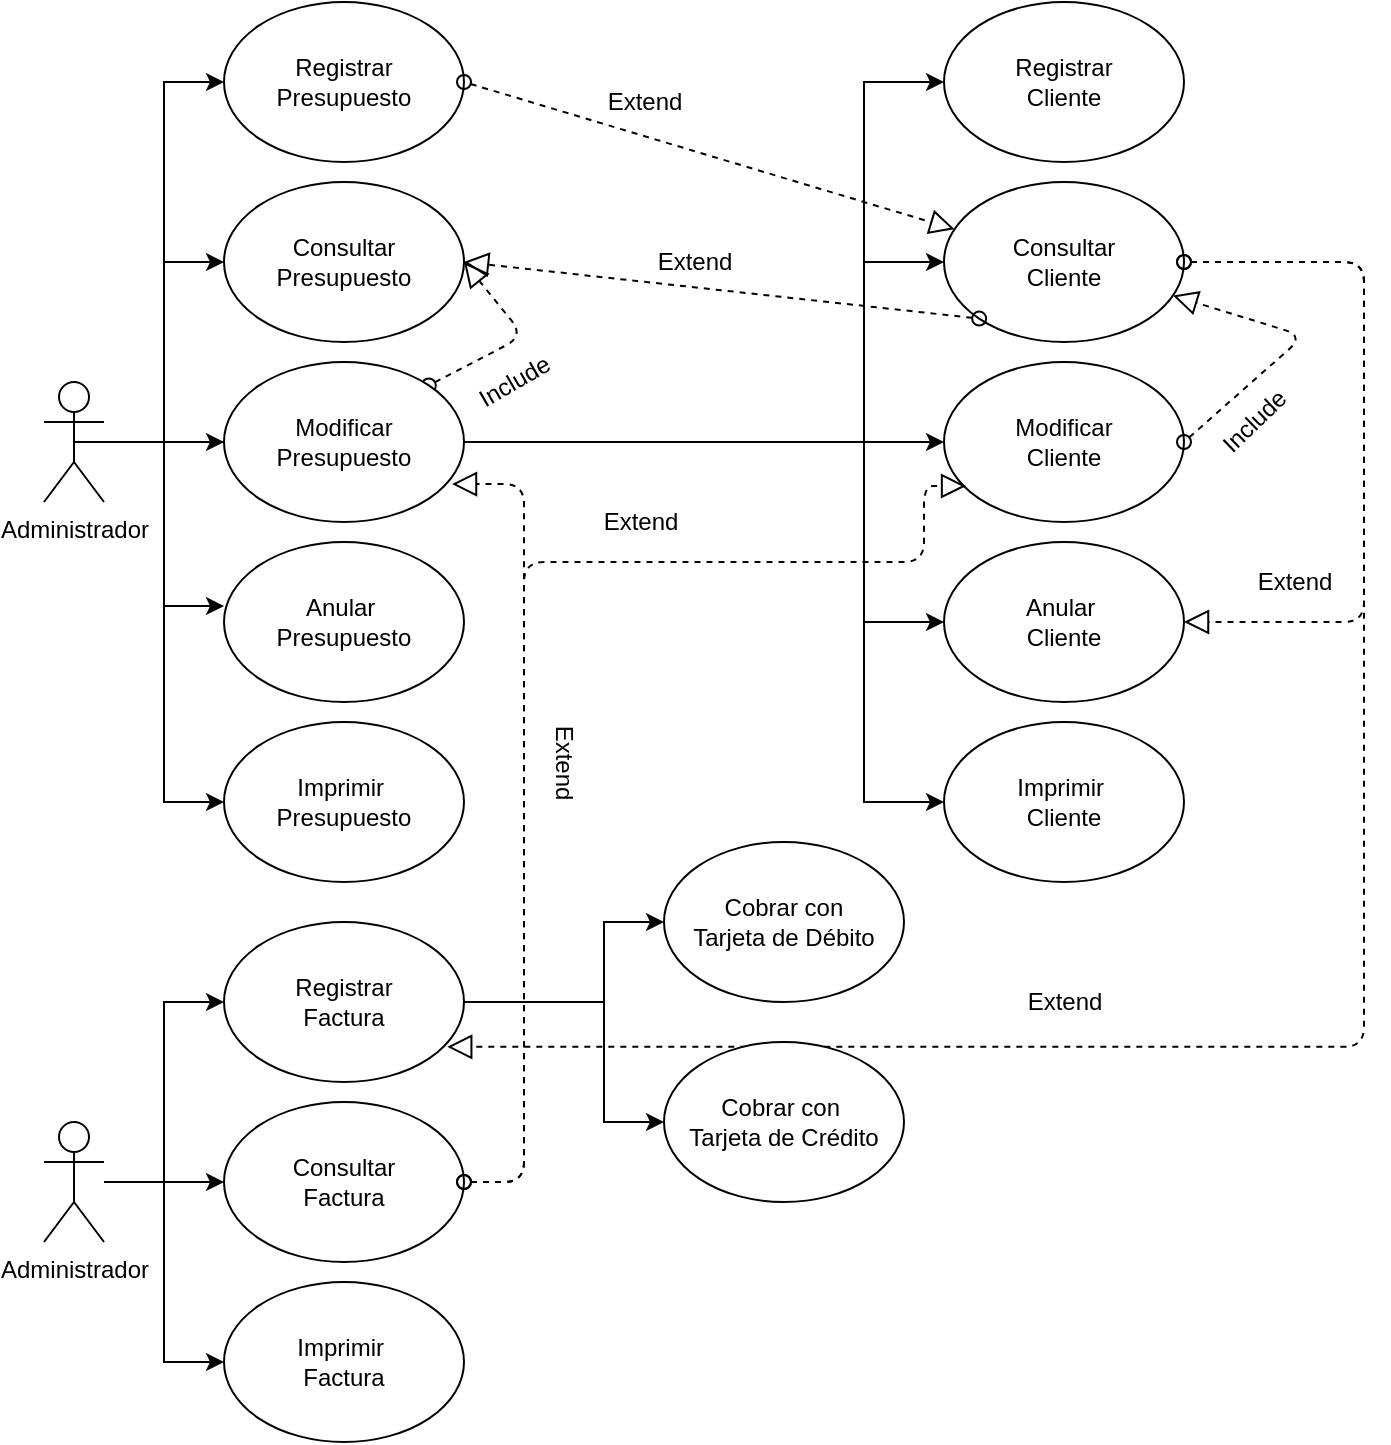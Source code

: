 <mxfile version="13.6.10" type="device"><diagram id="CleqsBuxqxsPWWI6JwK8" name="Page-1"><mxGraphModel dx="1314" dy="1728" grid="1" gridSize="10" guides="1" tooltips="1" connect="1" arrows="1" fold="1" page="1" pageScale="1" pageWidth="827" pageHeight="1169" math="0" shadow="0"><root><mxCell id="0"/><mxCell id="1" parent="0"/><mxCell id="gRuEz6iCI8__n__WWxck-1" value="Registrar&lt;br&gt;Presupuesto" style="ellipse;whiteSpace=wrap;html=1;" vertex="1" parent="1"><mxGeometry x="180" y="-1160" width="120" height="80" as="geometry"/></mxCell><mxCell id="gRuEz6iCI8__n__WWxck-2" value="Consultar &lt;br&gt;Presupuesto" style="ellipse;whiteSpace=wrap;html=1;" vertex="1" parent="1"><mxGeometry x="180" y="-1070" width="120" height="80" as="geometry"/></mxCell><mxCell id="gRuEz6iCI8__n__WWxck-3" value="Imprimir&amp;nbsp;&lt;br&gt;Presupuesto" style="ellipse;whiteSpace=wrap;html=1;" vertex="1" parent="1"><mxGeometry x="180" y="-800" width="120" height="80" as="geometry"/></mxCell><mxCell id="gRuEz6iCI8__n__WWxck-5" value="Anular&amp;nbsp;&lt;br&gt;Presupuesto" style="ellipse;whiteSpace=wrap;html=1;" vertex="1" parent="1"><mxGeometry x="180" y="-890" width="120" height="80" as="geometry"/></mxCell><mxCell id="gRuEz6iCI8__n__WWxck-6" value="Registrar&lt;br&gt;Cliente" style="ellipse;whiteSpace=wrap;html=1;" vertex="1" parent="1"><mxGeometry x="540" y="-1160" width="120" height="80" as="geometry"/></mxCell><mxCell id="gRuEz6iCI8__n__WWxck-7" value="Consultar &lt;br&gt;Cliente" style="ellipse;whiteSpace=wrap;html=1;" vertex="1" parent="1"><mxGeometry x="540" y="-1070" width="120" height="80" as="geometry"/></mxCell><mxCell id="gRuEz6iCI8__n__WWxck-8" value="Imprimir&amp;nbsp;&lt;br&gt;Cliente" style="ellipse;whiteSpace=wrap;html=1;" vertex="1" parent="1"><mxGeometry x="540" y="-800" width="120" height="80" as="geometry"/></mxCell><mxCell id="gRuEz6iCI8__n__WWxck-9" value="Modificar&lt;br&gt;Cliente" style="ellipse;whiteSpace=wrap;html=1;" vertex="1" parent="1"><mxGeometry x="540" y="-980" width="120" height="80" as="geometry"/></mxCell><mxCell id="gRuEz6iCI8__n__WWxck-10" value="Anular&amp;nbsp;&lt;br&gt;Cliente" style="ellipse;whiteSpace=wrap;html=1;" vertex="1" parent="1"><mxGeometry x="540" y="-890" width="120" height="80" as="geometry"/></mxCell><mxCell id="gRuEz6iCI8__n__WWxck-35" value="" style="edgeStyle=orthogonalEdgeStyle;rounded=0;orthogonalLoop=1;jettySize=auto;html=1;exitX=1;exitY=0.5;exitDx=0;exitDy=0;" edge="1" parent="1" source="gRuEz6iCI8__n__WWxck-15" target="gRuEz6iCI8__n__WWxck-13"><mxGeometry relative="1" as="geometry"><mxPoint x="300" y="-600" as="sourcePoint"/><Array as="points"><mxPoint x="370" y="-660"/><mxPoint x="370" y="-700"/></Array></mxGeometry></mxCell><mxCell id="gRuEz6iCI8__n__WWxck-36" value="" style="edgeStyle=orthogonalEdgeStyle;rounded=0;orthogonalLoop=1;jettySize=auto;html=1;entryX=0;entryY=0.5;entryDx=0;entryDy=0;exitX=1;exitY=0.5;exitDx=0;exitDy=0;" edge="1" parent="1" source="gRuEz6iCI8__n__WWxck-15" target="gRuEz6iCI8__n__WWxck-12"><mxGeometry relative="1" as="geometry"><mxPoint x="300" y="-600" as="sourcePoint"/><Array as="points"><mxPoint x="370" y="-660"/><mxPoint x="370" y="-600"/></Array></mxGeometry></mxCell><mxCell id="gRuEz6iCI8__n__WWxck-13" value="Cobrar&amp;nbsp;con&lt;br&gt;Tarjeta de Débito" style="ellipse;whiteSpace=wrap;html=1;" vertex="1" parent="1"><mxGeometry x="400" y="-740" width="120" height="80" as="geometry"/></mxCell><mxCell id="gRuEz6iCI8__n__WWxck-14" value="Consultar &lt;br&gt;Factura" style="ellipse;whiteSpace=wrap;html=1;" vertex="1" parent="1"><mxGeometry x="180" y="-610" width="120" height="80" as="geometry"/></mxCell><mxCell id="gRuEz6iCI8__n__WWxck-15" value="Registrar&lt;br&gt;Factura" style="ellipse;whiteSpace=wrap;html=1;" vertex="1" parent="1"><mxGeometry x="180" y="-700" width="120" height="80" as="geometry"/></mxCell><mxCell id="gRuEz6iCI8__n__WWxck-16" value="Imprimir&amp;nbsp;&lt;br&gt;Factura" style="ellipse;whiteSpace=wrap;html=1;" vertex="1" parent="1"><mxGeometry x="180" y="-520" width="120" height="80" as="geometry"/></mxCell><mxCell id="gRuEz6iCI8__n__WWxck-22" value="" style="edgeStyle=orthogonalEdgeStyle;rounded=0;orthogonalLoop=1;jettySize=auto;html=1;" edge="1" parent="1" source="gRuEz6iCI8__n__WWxck-17" target="gRuEz6iCI8__n__WWxck-4"><mxGeometry relative="1" as="geometry"/></mxCell><mxCell id="gRuEz6iCI8__n__WWxck-27" value="" style="edgeStyle=orthogonalEdgeStyle;rounded=0;orthogonalLoop=1;jettySize=auto;html=1;entryX=0;entryY=0.5;entryDx=0;entryDy=0;" edge="1" parent="1" source="gRuEz6iCI8__n__WWxck-17" target="gRuEz6iCI8__n__WWxck-1"><mxGeometry relative="1" as="geometry"><mxPoint x="105" y="-1050" as="targetPoint"/></mxGeometry></mxCell><mxCell id="gRuEz6iCI8__n__WWxck-29" value="" style="edgeStyle=orthogonalEdgeStyle;rounded=0;orthogonalLoop=1;jettySize=auto;html=1;entryX=0;entryY=0.4;entryDx=0;entryDy=0;entryPerimeter=0;" edge="1" parent="1" source="gRuEz6iCI8__n__WWxck-17" target="gRuEz6iCI8__n__WWxck-5"><mxGeometry relative="1" as="geometry"><mxPoint x="105" y="-830" as="targetPoint"/></mxGeometry></mxCell><mxCell id="gRuEz6iCI8__n__WWxck-31" value="" style="edgeStyle=orthogonalEdgeStyle;rounded=0;orthogonalLoop=1;jettySize=auto;html=1;entryX=0;entryY=0.5;entryDx=0;entryDy=0;" edge="1" parent="1" source="gRuEz6iCI8__n__WWxck-17" target="gRuEz6iCI8__n__WWxck-3"><mxGeometry relative="1" as="geometry"><mxPoint x="105" y="-830" as="targetPoint"/></mxGeometry></mxCell><mxCell id="gRuEz6iCI8__n__WWxck-33" value="" style="edgeStyle=orthogonalEdgeStyle;rounded=0;orthogonalLoop=1;jettySize=auto;html=1;entryX=0;entryY=0.5;entryDx=0;entryDy=0;" edge="1" parent="1" source="gRuEz6iCI8__n__WWxck-17" target="gRuEz6iCI8__n__WWxck-2"><mxGeometry relative="1" as="geometry"><mxPoint x="105" y="-1050" as="targetPoint"/></mxGeometry></mxCell><mxCell id="gRuEz6iCI8__n__WWxck-17" value="Administrador" style="shape=umlActor;verticalLabelPosition=bottom;verticalAlign=top;html=1;outlineConnect=0;" vertex="1" parent="1"><mxGeometry x="90" y="-970" width="30" height="60" as="geometry"/></mxCell><mxCell id="gRuEz6iCI8__n__WWxck-44" value="" style="edgeStyle=orthogonalEdgeStyle;rounded=0;orthogonalLoop=1;jettySize=auto;html=1;entryX=0;entryY=0.5;entryDx=0;entryDy=0;exitX=0.5;exitY=0.5;exitDx=0;exitDy=0;exitPerimeter=0;" edge="1" parent="1" source="gRuEz6iCI8__n__WWxck-17" target="gRuEz6iCI8__n__WWxck-6"><mxGeometry relative="1" as="geometry"><mxPoint x="470" y="-940.059" as="sourcePoint"/><mxPoint x="455" y="-1050" as="targetPoint"/><Array as="points"><mxPoint x="500" y="-940"/><mxPoint x="500" y="-1120"/></Array></mxGeometry></mxCell><mxCell id="gRuEz6iCI8__n__WWxck-46" value="" style="edgeStyle=orthogonalEdgeStyle;rounded=0;orthogonalLoop=1;jettySize=auto;html=1;entryX=0;entryY=0.5;entryDx=0;entryDy=0;exitX=0.5;exitY=0.5;exitDx=0;exitDy=0;exitPerimeter=0;" edge="1" parent="1" source="gRuEz6iCI8__n__WWxck-17" target="gRuEz6iCI8__n__WWxck-7"><mxGeometry relative="1" as="geometry"><mxPoint x="470" y="-940.059" as="sourcePoint"/><mxPoint x="455" y="-1050" as="targetPoint"/><Array as="points"><mxPoint x="500" y="-940"/><mxPoint x="500" y="-1030"/></Array></mxGeometry></mxCell><mxCell id="gRuEz6iCI8__n__WWxck-48" value="" style="edgeStyle=orthogonalEdgeStyle;rounded=0;orthogonalLoop=1;jettySize=auto;html=1;exitX=0.5;exitY=0.5;exitDx=0;exitDy=0;exitPerimeter=0;" edge="1" parent="1" source="gRuEz6iCI8__n__WWxck-17" target="gRuEz6iCI8__n__WWxck-9"><mxGeometry relative="1" as="geometry"><mxPoint x="470" y="-940.0" as="sourcePoint"/><mxPoint x="455" y="-1050" as="targetPoint"/></mxGeometry></mxCell><mxCell id="gRuEz6iCI8__n__WWxck-50" value="" style="edgeStyle=orthogonalEdgeStyle;rounded=0;orthogonalLoop=1;jettySize=auto;html=1;entryX=0;entryY=0.5;entryDx=0;entryDy=0;exitX=0.5;exitY=0.5;exitDx=0;exitDy=0;exitPerimeter=0;" edge="1" parent="1" source="gRuEz6iCI8__n__WWxck-17" target="gRuEz6iCI8__n__WWxck-10"><mxGeometry relative="1" as="geometry"><mxPoint x="470" y="-940.059" as="sourcePoint"/><mxPoint x="455" y="-830" as="targetPoint"/><Array as="points"><mxPoint x="500" y="-940"/><mxPoint x="500" y="-850"/></Array></mxGeometry></mxCell><mxCell id="gRuEz6iCI8__n__WWxck-52" value="" style="edgeStyle=orthogonalEdgeStyle;rounded=0;orthogonalLoop=1;jettySize=auto;html=1;entryX=0;entryY=0.5;entryDx=0;entryDy=0;" edge="1" parent="1" source="gRuEz6iCI8__n__WWxck-17" target="gRuEz6iCI8__n__WWxck-8"><mxGeometry relative="1" as="geometry"><mxPoint x="470" y="-940.059" as="sourcePoint"/><mxPoint x="455" y="-830" as="targetPoint"/><Array as="points"><mxPoint x="500" y="-940"/><mxPoint x="500" y="-760"/></Array></mxGeometry></mxCell><mxCell id="gRuEz6iCI8__n__WWxck-38" value="" style="edgeStyle=orthogonalEdgeStyle;rounded=0;orthogonalLoop=1;jettySize=auto;html=1;entryX=0;entryY=0.5;entryDx=0;entryDy=0;" edge="1" parent="1" source="gRuEz6iCI8__n__WWxck-21" target="gRuEz6iCI8__n__WWxck-15"><mxGeometry relative="1" as="geometry"><mxPoint x="105" y="-660" as="targetPoint"/></mxGeometry></mxCell><mxCell id="gRuEz6iCI8__n__WWxck-40" value="" style="edgeStyle=orthogonalEdgeStyle;rounded=0;orthogonalLoop=1;jettySize=auto;html=1;entryX=0;entryY=0.5;entryDx=0;entryDy=0;" edge="1" parent="1" source="gRuEz6iCI8__n__WWxck-21" target="gRuEz6iCI8__n__WWxck-14"><mxGeometry relative="1" as="geometry"><mxPoint x="105" y="-460" as="targetPoint"/></mxGeometry></mxCell><mxCell id="gRuEz6iCI8__n__WWxck-42" value="" style="edgeStyle=orthogonalEdgeStyle;rounded=0;orthogonalLoop=1;jettySize=auto;html=1;entryX=0;entryY=0.5;entryDx=0;entryDy=0;" edge="1" parent="1" source="gRuEz6iCI8__n__WWxck-21" target="gRuEz6iCI8__n__WWxck-16"><mxGeometry relative="1" as="geometry"><mxPoint x="105" y="-460" as="targetPoint"/></mxGeometry></mxCell><mxCell id="gRuEz6iCI8__n__WWxck-21" value="Administrador" style="shape=umlActor;verticalLabelPosition=bottom;verticalAlign=top;html=1;outlineConnect=0;" vertex="1" parent="1"><mxGeometry x="90" y="-600" width="30" height="60" as="geometry"/></mxCell><mxCell id="gRuEz6iCI8__n__WWxck-53" value="" style="startArrow=oval;startFill=0;startSize=7;endArrow=block;endFill=0;endSize=10;dashed=1;html=1;exitX=1;exitY=0.5;exitDx=0;exitDy=0;" edge="1" parent="1" source="gRuEz6iCI8__n__WWxck-1" target="gRuEz6iCI8__n__WWxck-7"><mxGeometry width="100" relative="1" as="geometry"><mxPoint x="320" y="-1120.5" as="sourcePoint"/><mxPoint x="420" y="-1120.5" as="targetPoint"/></mxGeometry></mxCell><mxCell id="gRuEz6iCI8__n__WWxck-57" value="" style="startArrow=oval;startFill=0;startSize=7;endArrow=block;endFill=0;endSize=10;dashed=1;html=1;exitX=1;exitY=0.5;exitDx=0;exitDy=0;edgeStyle=orthogonalEdgeStyle;entryX=0.95;entryY=0.763;entryDx=0;entryDy=0;entryPerimeter=0;" edge="1" parent="1" source="gRuEz6iCI8__n__WWxck-14" target="gRuEz6iCI8__n__WWxck-4"><mxGeometry width="100" relative="1" as="geometry"><mxPoint x="314" y="-540" as="sourcePoint"/><mxPoint x="380" y="-960" as="targetPoint"/><Array as="points"><mxPoint x="330" y="-570"/><mxPoint x="330" y="-919"/></Array></mxGeometry></mxCell><mxCell id="gRuEz6iCI8__n__WWxck-58" value="" style="startArrow=oval;startFill=0;startSize=7;endArrow=block;endFill=0;endSize=10;dashed=1;html=1;edgeStyle=orthogonalEdgeStyle;entryX=0.092;entryY=0.775;entryDx=0;entryDy=0;entryPerimeter=0;" edge="1" parent="1" target="gRuEz6iCI8__n__WWxck-9"><mxGeometry width="100" relative="1" as="geometry"><mxPoint x="300" y="-570" as="sourcePoint"/><mxPoint x="310" y="-930" as="targetPoint"/><Array as="points"><mxPoint x="330" y="-570"/><mxPoint x="330" y="-880"/><mxPoint x="530" y="-880"/><mxPoint x="530" y="-918"/></Array></mxGeometry></mxCell><mxCell id="gRuEz6iCI8__n__WWxck-59" value="" style="startArrow=oval;startFill=0;startSize=7;endArrow=block;endFill=0;endSize=10;dashed=1;html=1;entryX=1;entryY=0.5;entryDx=0;entryDy=0;exitX=0;exitY=1;exitDx=0;exitDy=0;" edge="1" parent="1" source="gRuEz6iCI8__n__WWxck-7" target="gRuEz6iCI8__n__WWxck-2"><mxGeometry width="100" relative="1" as="geometry"><mxPoint x="440" y="-1050" as="sourcePoint"/><mxPoint x="536.285" y="-990.005" as="targetPoint"/></mxGeometry></mxCell><mxCell id="gRuEz6iCI8__n__WWxck-60" value="Extend" style="text;html=1;align=center;verticalAlign=middle;resizable=0;points=[];autosize=1;" vertex="1" parent="1"><mxGeometry x="365" y="-1120" width="50" height="20" as="geometry"/></mxCell><mxCell id="gRuEz6iCI8__n__WWxck-66" value="" style="startArrow=oval;startFill=0;startSize=7;endArrow=block;endFill=0;endSize=10;dashed=1;html=1;exitX=1;exitY=0.5;exitDx=0;exitDy=0;edgeStyle=orthogonalEdgeStyle;entryX=0.93;entryY=0.78;entryDx=0;entryDy=0;entryPerimeter=0;" edge="1" parent="1" source="gRuEz6iCI8__n__WWxck-7" target="gRuEz6iCI8__n__WWxck-15"><mxGeometry width="100" relative="1" as="geometry"><mxPoint x="700.0" y="-560.06" as="sourcePoint"/><mxPoint x="650" y="-500" as="targetPoint"/><Array as="points"><mxPoint x="750" y="-1030"/><mxPoint x="750" y="-638"/></Array></mxGeometry></mxCell><mxCell id="gRuEz6iCI8__n__WWxck-12" value="Cobrar con&amp;nbsp;&lt;br&gt;Tarjeta de Crédito" style="ellipse;whiteSpace=wrap;html=1;shadow=0;" vertex="1" parent="1"><mxGeometry x="400" y="-640" width="120" height="80" as="geometry"/></mxCell><mxCell id="gRuEz6iCI8__n__WWxck-67" value="" style="startArrow=oval;startFill=0;startSize=7;endArrow=block;endFill=0;endSize=10;dashed=1;html=1;exitX=1;exitY=0.5;exitDx=0;exitDy=0;" edge="1" parent="1" source="gRuEz6iCI8__n__WWxck-9" target="gRuEz6iCI8__n__WWxck-7"><mxGeometry width="100" relative="1" as="geometry"><mxPoint x="800.0" y="-860" as="sourcePoint"/><mxPoint x="1045.225" y="-786.325" as="targetPoint"/><Array as="points"><mxPoint x="720" y="-993"/></Array></mxGeometry></mxCell><mxCell id="gRuEz6iCI8__n__WWxck-68" value="Include" style="text;html=1;align=center;verticalAlign=middle;resizable=0;points=[];autosize=1;rotation=-44;" vertex="1" parent="1"><mxGeometry x="670" y="-960" width="50" height="20" as="geometry"/></mxCell><mxCell id="gRuEz6iCI8__n__WWxck-71" value="Extend" style="text;html=1;align=center;verticalAlign=middle;resizable=0;points=[];autosize=1;" vertex="1" parent="1"><mxGeometry x="390" y="-1040" width="50" height="20" as="geometry"/></mxCell><mxCell id="gRuEz6iCI8__n__WWxck-72" value="Extend" style="text;html=1;align=center;verticalAlign=middle;resizable=0;points=[];autosize=1;rotation=90;" vertex="1" parent="1"><mxGeometry x="325" y="-790" width="50" height="20" as="geometry"/></mxCell><mxCell id="gRuEz6iCI8__n__WWxck-73" value="Extend" style="text;html=1;align=center;verticalAlign=middle;resizable=0;points=[];autosize=1;" vertex="1" parent="1"><mxGeometry x="363" y="-910" width="50" height="20" as="geometry"/></mxCell><mxCell id="gRuEz6iCI8__n__WWxck-74" value="Extend" style="text;html=1;align=center;verticalAlign=middle;resizable=0;points=[];autosize=1;" vertex="1" parent="1"><mxGeometry x="575" y="-670" width="50" height="20" as="geometry"/></mxCell><mxCell id="gRuEz6iCI8__n__WWxck-75" value="" style="startArrow=oval;startFill=0;startSize=7;endArrow=block;endFill=0;endSize=10;dashed=1;html=1;edgeStyle=orthogonalEdgeStyle;entryX=1;entryY=0.5;entryDx=0;entryDy=0;" edge="1" parent="1" target="gRuEz6iCI8__n__WWxck-10"><mxGeometry width="100" relative="1" as="geometry"><mxPoint x="660" y="-1030" as="sourcePoint"/><mxPoint x="301.6" y="-627.6" as="targetPoint"/><Array as="points"><mxPoint x="750" y="-1030"/><mxPoint x="750" y="-850"/></Array></mxGeometry></mxCell><mxCell id="gRuEz6iCI8__n__WWxck-76" value="Extend" style="text;html=1;align=center;verticalAlign=middle;resizable=0;points=[];autosize=1;" vertex="1" parent="1"><mxGeometry x="690" y="-880" width="50" height="20" as="geometry"/></mxCell><mxCell id="gRuEz6iCI8__n__WWxck-77" value="" style="startArrow=oval;startFill=0;startSize=7;endArrow=block;endFill=0;endSize=10;dashed=1;html=1;exitX=1;exitY=0;exitDx=0;exitDy=0;entryX=1;entryY=0.5;entryDx=0;entryDy=0;" edge="1" parent="1" source="gRuEz6iCI8__n__WWxck-4" target="gRuEz6iCI8__n__WWxck-2"><mxGeometry width="100" relative="1" as="geometry"><mxPoint x="353" y="-940.0" as="sourcePoint"/><mxPoint x="347.594" y="-1013.408" as="targetPoint"/><Array as="points"><mxPoint x="330" y="-993"/></Array></mxGeometry></mxCell><mxCell id="gRuEz6iCI8__n__WWxck-78" value="Include" style="text;html=1;align=center;verticalAlign=middle;resizable=0;points=[];autosize=1;rotation=-30;" vertex="1" parent="1"><mxGeometry x="300" y="-980" width="50" height="20" as="geometry"/></mxCell><mxCell id="gRuEz6iCI8__n__WWxck-4" value="Modificar&lt;br&gt;Presupuesto" style="ellipse;whiteSpace=wrap;html=1;" vertex="1" parent="1"><mxGeometry x="180" y="-980" width="120" height="80" as="geometry"/></mxCell></root></mxGraphModel></diagram></mxfile>